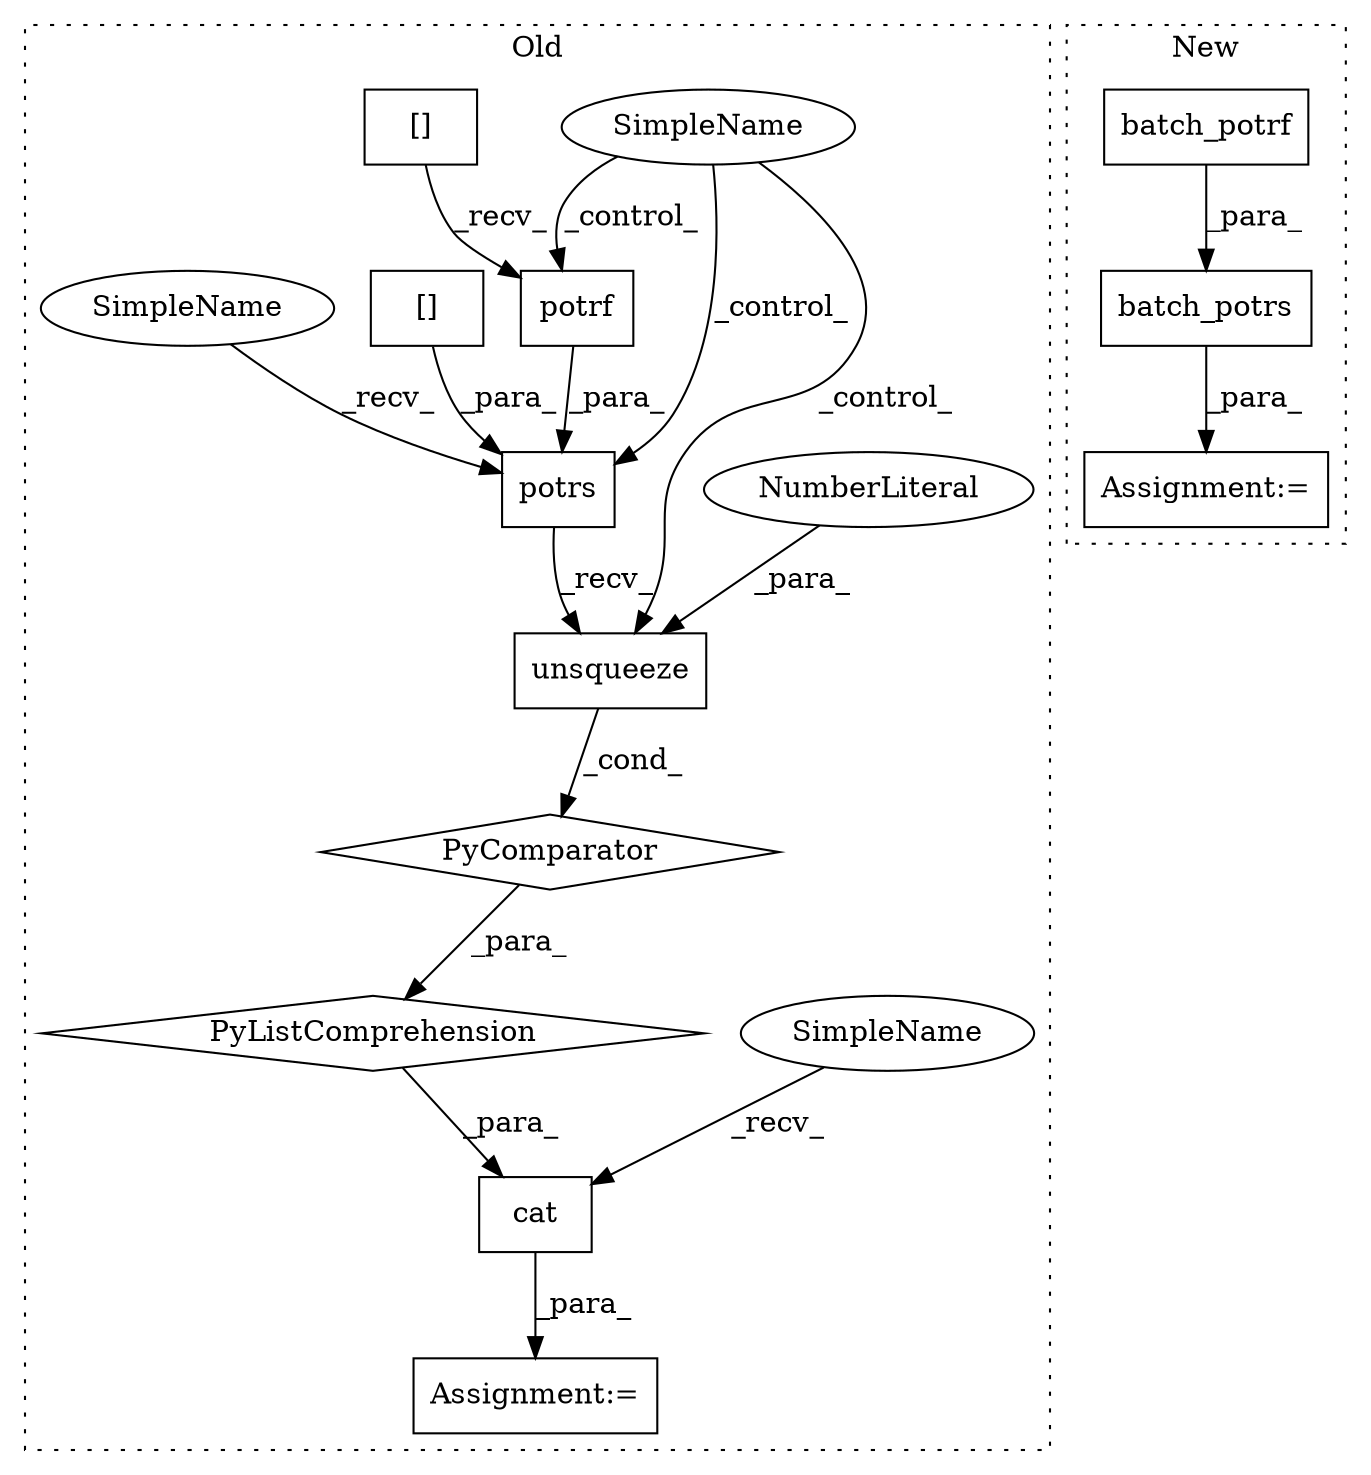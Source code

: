 digraph G {
subgraph cluster0 {
1 [label="PyComparator" a="113" s="4639" l="42" shape="diamond"];
3 [label="unsqueeze" a="32" s="4563,4574" l="10,1" shape="box"];
4 [label="NumberLiteral" a="34" s="4573" l="1" shape="ellipse"];
5 [label="SimpleName" a="42" s="4676" l="5" shape="ellipse"];
6 [label="potrf" a="32" s="4554" l="7" shape="box"];
7 [label="[]" a="2" s="4539,4552" l="12,1" shape="box"];
9 [label="potrs" a="32" s="4517,4561" l="6,1" shape="box"];
10 [label="[]" a="2" s="4523,4537" l="13,1" shape="box"];
11 [label="PyListComprehension" a="109" s="4511" l="178" shape="diamond"];
12 [label="cat" a="32" s="4494,4689" l="17,-5" shape="box"];
13 [label="Assignment:=" a="7" s="4487" l="1" shape="box"];
15 [label="SimpleName" a="42" s="4488" l="5" shape="ellipse"];
16 [label="SimpleName" a="42" s="4511" l="5" shape="ellipse"];
label = "Old";
style="dotted";
}
subgraph cluster1 {
2 [label="batch_potrf" a="32" s="4571,4594" l="12,1" shape="box"];
8 [label="batch_potrs" a="32" s="4546,4595" l="12,1" shape="box"];
14 [label="Assignment:=" a="7" s="4545" l="1" shape="box"];
label = "New";
style="dotted";
}
1 -> 11 [label="_para_"];
2 -> 8 [label="_para_"];
3 -> 1 [label="_cond_"];
4 -> 3 [label="_para_"];
5 -> 9 [label="_control_"];
5 -> 6 [label="_control_"];
5 -> 3 [label="_control_"];
6 -> 9 [label="_para_"];
7 -> 6 [label="_recv_"];
8 -> 14 [label="_para_"];
9 -> 3 [label="_recv_"];
10 -> 9 [label="_para_"];
11 -> 12 [label="_para_"];
12 -> 13 [label="_para_"];
15 -> 12 [label="_recv_"];
16 -> 9 [label="_recv_"];
}